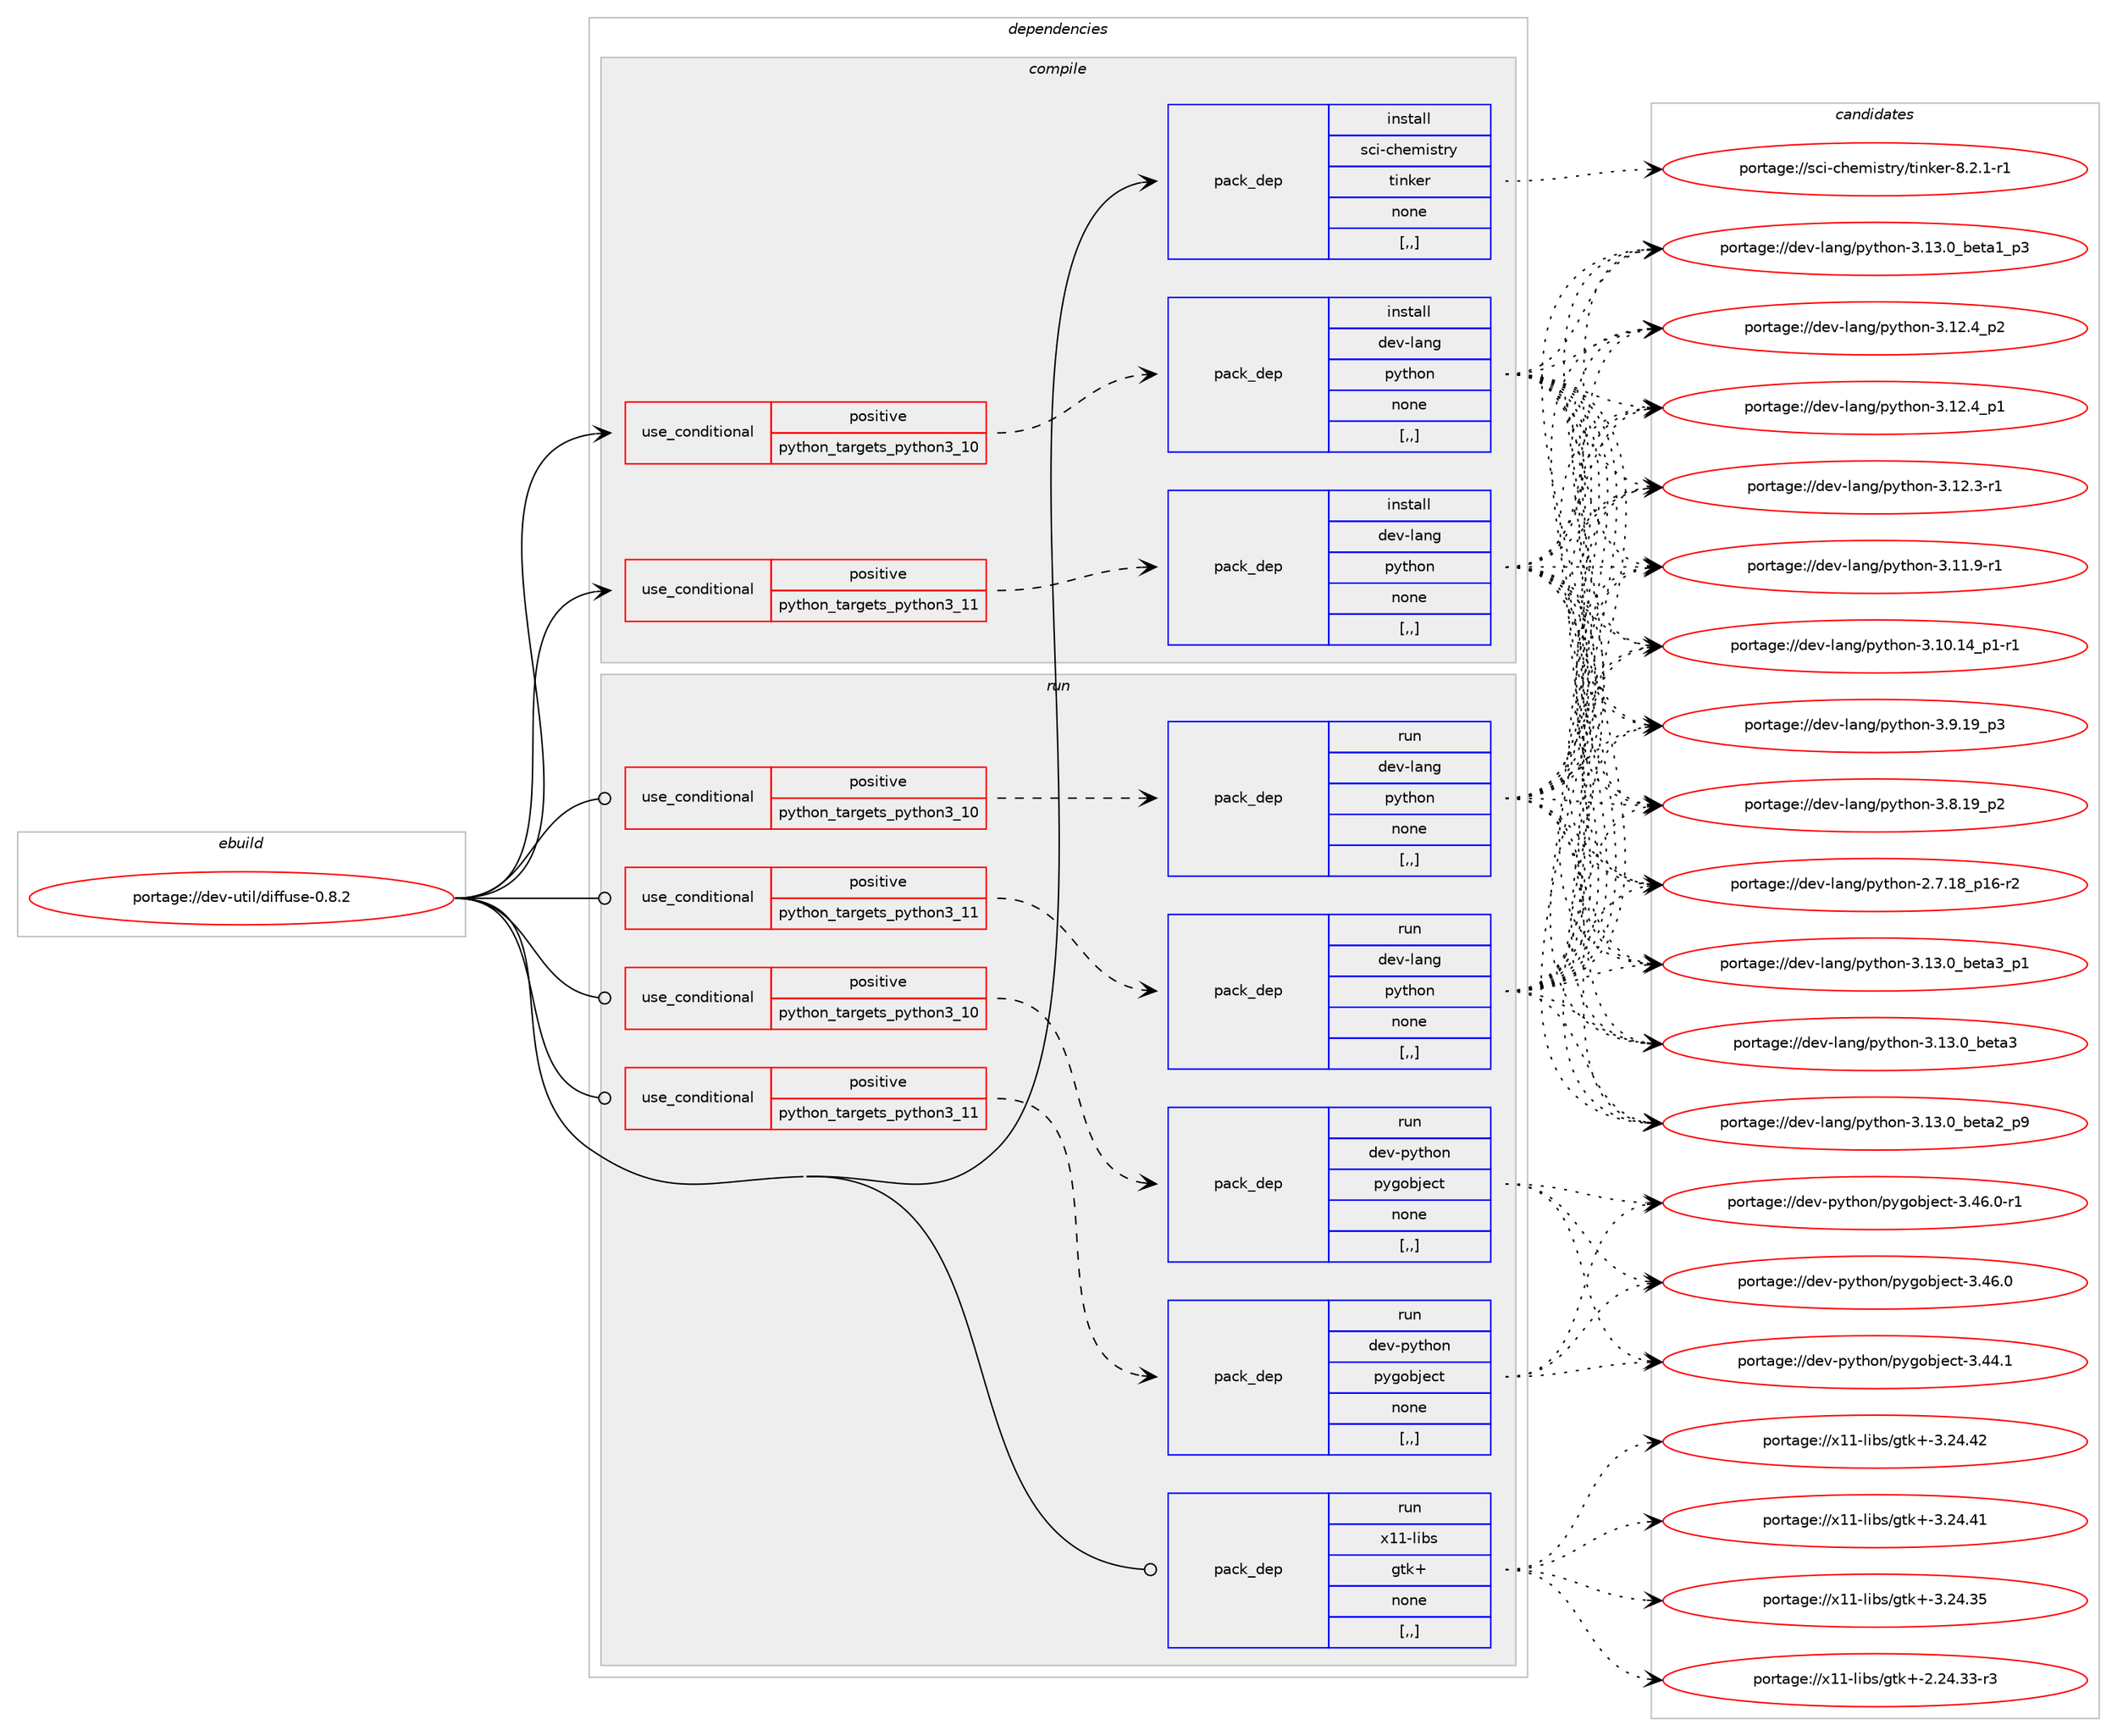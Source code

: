 digraph prolog {

# *************
# Graph options
# *************

newrank=true;
concentrate=true;
compound=true;
graph [rankdir=LR,fontname=Helvetica,fontsize=10,ranksep=1.5];#, ranksep=2.5, nodesep=0.2];
edge  [arrowhead=vee];
node  [fontname=Helvetica,fontsize=10];

# **********
# The ebuild
# **********

subgraph cluster_leftcol {
color=gray;
label=<<i>ebuild</i>>;
id [label="portage://dev-util/diffuse-0.8.2", color=red, width=4, href="../dev-util/diffuse-0.8.2.svg"];
}

# ****************
# The dependencies
# ****************

subgraph cluster_midcol {
color=gray;
label=<<i>dependencies</i>>;
subgraph cluster_compile {
fillcolor="#eeeeee";
style=filled;
label=<<i>compile</i>>;
subgraph cond60251 {
dependency213732 [label=<<TABLE BORDER="0" CELLBORDER="1" CELLSPACING="0" CELLPADDING="4"><TR><TD ROWSPAN="3" CELLPADDING="10">use_conditional</TD></TR><TR><TD>positive</TD></TR><TR><TD>python_targets_python3_10</TD></TR></TABLE>>, shape=none, color=red];
subgraph pack152059 {
dependency213733 [label=<<TABLE BORDER="0" CELLBORDER="1" CELLSPACING="0" CELLPADDING="4" WIDTH="220"><TR><TD ROWSPAN="6" CELLPADDING="30">pack_dep</TD></TR><TR><TD WIDTH="110">install</TD></TR><TR><TD>dev-lang</TD></TR><TR><TD>python</TD></TR><TR><TD>none</TD></TR><TR><TD>[,,]</TD></TR></TABLE>>, shape=none, color=blue];
}
dependency213732:e -> dependency213733:w [weight=20,style="dashed",arrowhead="vee"];
}
id:e -> dependency213732:w [weight=20,style="solid",arrowhead="vee"];
subgraph cond60252 {
dependency213734 [label=<<TABLE BORDER="0" CELLBORDER="1" CELLSPACING="0" CELLPADDING="4"><TR><TD ROWSPAN="3" CELLPADDING="10">use_conditional</TD></TR><TR><TD>positive</TD></TR><TR><TD>python_targets_python3_11</TD></TR></TABLE>>, shape=none, color=red];
subgraph pack152060 {
dependency213735 [label=<<TABLE BORDER="0" CELLBORDER="1" CELLSPACING="0" CELLPADDING="4" WIDTH="220"><TR><TD ROWSPAN="6" CELLPADDING="30">pack_dep</TD></TR><TR><TD WIDTH="110">install</TD></TR><TR><TD>dev-lang</TD></TR><TR><TD>python</TD></TR><TR><TD>none</TD></TR><TR><TD>[,,]</TD></TR></TABLE>>, shape=none, color=blue];
}
dependency213734:e -> dependency213735:w [weight=20,style="dashed",arrowhead="vee"];
}
id:e -> dependency213734:w [weight=20,style="solid",arrowhead="vee"];
subgraph pack152061 {
dependency213736 [label=<<TABLE BORDER="0" CELLBORDER="1" CELLSPACING="0" CELLPADDING="4" WIDTH="220"><TR><TD ROWSPAN="6" CELLPADDING="30">pack_dep</TD></TR><TR><TD WIDTH="110">install</TD></TR><TR><TD>sci-chemistry</TD></TR><TR><TD>tinker</TD></TR><TR><TD>none</TD></TR><TR><TD>[,,]</TD></TR></TABLE>>, shape=none, color=blue];
}
id:e -> dependency213736:w [weight=20,style="solid",arrowhead="vee"];
}
subgraph cluster_compileandrun {
fillcolor="#eeeeee";
style=filled;
label=<<i>compile and run</i>>;
}
subgraph cluster_run {
fillcolor="#eeeeee";
style=filled;
label=<<i>run</i>>;
subgraph cond60253 {
dependency213737 [label=<<TABLE BORDER="0" CELLBORDER="1" CELLSPACING="0" CELLPADDING="4"><TR><TD ROWSPAN="3" CELLPADDING="10">use_conditional</TD></TR><TR><TD>positive</TD></TR><TR><TD>python_targets_python3_10</TD></TR></TABLE>>, shape=none, color=red];
subgraph pack152062 {
dependency213738 [label=<<TABLE BORDER="0" CELLBORDER="1" CELLSPACING="0" CELLPADDING="4" WIDTH="220"><TR><TD ROWSPAN="6" CELLPADDING="30">pack_dep</TD></TR><TR><TD WIDTH="110">run</TD></TR><TR><TD>dev-lang</TD></TR><TR><TD>python</TD></TR><TR><TD>none</TD></TR><TR><TD>[,,]</TD></TR></TABLE>>, shape=none, color=blue];
}
dependency213737:e -> dependency213738:w [weight=20,style="dashed",arrowhead="vee"];
}
id:e -> dependency213737:w [weight=20,style="solid",arrowhead="odot"];
subgraph cond60254 {
dependency213739 [label=<<TABLE BORDER="0" CELLBORDER="1" CELLSPACING="0" CELLPADDING="4"><TR><TD ROWSPAN="3" CELLPADDING="10">use_conditional</TD></TR><TR><TD>positive</TD></TR><TR><TD>python_targets_python3_10</TD></TR></TABLE>>, shape=none, color=red];
subgraph pack152063 {
dependency213740 [label=<<TABLE BORDER="0" CELLBORDER="1" CELLSPACING="0" CELLPADDING="4" WIDTH="220"><TR><TD ROWSPAN="6" CELLPADDING="30">pack_dep</TD></TR><TR><TD WIDTH="110">run</TD></TR><TR><TD>dev-python</TD></TR><TR><TD>pygobject</TD></TR><TR><TD>none</TD></TR><TR><TD>[,,]</TD></TR></TABLE>>, shape=none, color=blue];
}
dependency213739:e -> dependency213740:w [weight=20,style="dashed",arrowhead="vee"];
}
id:e -> dependency213739:w [weight=20,style="solid",arrowhead="odot"];
subgraph cond60255 {
dependency213741 [label=<<TABLE BORDER="0" CELLBORDER="1" CELLSPACING="0" CELLPADDING="4"><TR><TD ROWSPAN="3" CELLPADDING="10">use_conditional</TD></TR><TR><TD>positive</TD></TR><TR><TD>python_targets_python3_11</TD></TR></TABLE>>, shape=none, color=red];
subgraph pack152064 {
dependency213742 [label=<<TABLE BORDER="0" CELLBORDER="1" CELLSPACING="0" CELLPADDING="4" WIDTH="220"><TR><TD ROWSPAN="6" CELLPADDING="30">pack_dep</TD></TR><TR><TD WIDTH="110">run</TD></TR><TR><TD>dev-lang</TD></TR><TR><TD>python</TD></TR><TR><TD>none</TD></TR><TR><TD>[,,]</TD></TR></TABLE>>, shape=none, color=blue];
}
dependency213741:e -> dependency213742:w [weight=20,style="dashed",arrowhead="vee"];
}
id:e -> dependency213741:w [weight=20,style="solid",arrowhead="odot"];
subgraph cond60256 {
dependency213743 [label=<<TABLE BORDER="0" CELLBORDER="1" CELLSPACING="0" CELLPADDING="4"><TR><TD ROWSPAN="3" CELLPADDING="10">use_conditional</TD></TR><TR><TD>positive</TD></TR><TR><TD>python_targets_python3_11</TD></TR></TABLE>>, shape=none, color=red];
subgraph pack152065 {
dependency213744 [label=<<TABLE BORDER="0" CELLBORDER="1" CELLSPACING="0" CELLPADDING="4" WIDTH="220"><TR><TD ROWSPAN="6" CELLPADDING="30">pack_dep</TD></TR><TR><TD WIDTH="110">run</TD></TR><TR><TD>dev-python</TD></TR><TR><TD>pygobject</TD></TR><TR><TD>none</TD></TR><TR><TD>[,,]</TD></TR></TABLE>>, shape=none, color=blue];
}
dependency213743:e -> dependency213744:w [weight=20,style="dashed",arrowhead="vee"];
}
id:e -> dependency213743:w [weight=20,style="solid",arrowhead="odot"];
subgraph pack152066 {
dependency213745 [label=<<TABLE BORDER="0" CELLBORDER="1" CELLSPACING="0" CELLPADDING="4" WIDTH="220"><TR><TD ROWSPAN="6" CELLPADDING="30">pack_dep</TD></TR><TR><TD WIDTH="110">run</TD></TR><TR><TD>x11-libs</TD></TR><TR><TD>gtk+</TD></TR><TR><TD>none</TD></TR><TR><TD>[,,]</TD></TR></TABLE>>, shape=none, color=blue];
}
id:e -> dependency213745:w [weight=20,style="solid",arrowhead="odot"];
}
}

# **************
# The candidates
# **************

subgraph cluster_choices {
rank=same;
color=gray;
label=<<i>candidates</i>>;

subgraph choice152059 {
color=black;
nodesep=1;
choice10010111845108971101034711212111610411111045514649514648959810111697519511249 [label="portage://dev-lang/python-3.13.0_beta3_p1", color=red, width=4,href="../dev-lang/python-3.13.0_beta3_p1.svg"];
choice1001011184510897110103471121211161041111104551464951464895981011169751 [label="portage://dev-lang/python-3.13.0_beta3", color=red, width=4,href="../dev-lang/python-3.13.0_beta3.svg"];
choice10010111845108971101034711212111610411111045514649514648959810111697509511257 [label="portage://dev-lang/python-3.13.0_beta2_p9", color=red, width=4,href="../dev-lang/python-3.13.0_beta2_p9.svg"];
choice10010111845108971101034711212111610411111045514649514648959810111697499511251 [label="portage://dev-lang/python-3.13.0_beta1_p3", color=red, width=4,href="../dev-lang/python-3.13.0_beta1_p3.svg"];
choice100101118451089711010347112121116104111110455146495046529511250 [label="portage://dev-lang/python-3.12.4_p2", color=red, width=4,href="../dev-lang/python-3.12.4_p2.svg"];
choice100101118451089711010347112121116104111110455146495046529511249 [label="portage://dev-lang/python-3.12.4_p1", color=red, width=4,href="../dev-lang/python-3.12.4_p1.svg"];
choice100101118451089711010347112121116104111110455146495046514511449 [label="portage://dev-lang/python-3.12.3-r1", color=red, width=4,href="../dev-lang/python-3.12.3-r1.svg"];
choice100101118451089711010347112121116104111110455146494946574511449 [label="portage://dev-lang/python-3.11.9-r1", color=red, width=4,href="../dev-lang/python-3.11.9-r1.svg"];
choice100101118451089711010347112121116104111110455146494846495295112494511449 [label="portage://dev-lang/python-3.10.14_p1-r1", color=red, width=4,href="../dev-lang/python-3.10.14_p1-r1.svg"];
choice100101118451089711010347112121116104111110455146574649579511251 [label="portage://dev-lang/python-3.9.19_p3", color=red, width=4,href="../dev-lang/python-3.9.19_p3.svg"];
choice100101118451089711010347112121116104111110455146564649579511250 [label="portage://dev-lang/python-3.8.19_p2", color=red, width=4,href="../dev-lang/python-3.8.19_p2.svg"];
choice100101118451089711010347112121116104111110455046554649569511249544511450 [label="portage://dev-lang/python-2.7.18_p16-r2", color=red, width=4,href="../dev-lang/python-2.7.18_p16-r2.svg"];
dependency213733:e -> choice10010111845108971101034711212111610411111045514649514648959810111697519511249:w [style=dotted,weight="100"];
dependency213733:e -> choice1001011184510897110103471121211161041111104551464951464895981011169751:w [style=dotted,weight="100"];
dependency213733:e -> choice10010111845108971101034711212111610411111045514649514648959810111697509511257:w [style=dotted,weight="100"];
dependency213733:e -> choice10010111845108971101034711212111610411111045514649514648959810111697499511251:w [style=dotted,weight="100"];
dependency213733:e -> choice100101118451089711010347112121116104111110455146495046529511250:w [style=dotted,weight="100"];
dependency213733:e -> choice100101118451089711010347112121116104111110455146495046529511249:w [style=dotted,weight="100"];
dependency213733:e -> choice100101118451089711010347112121116104111110455146495046514511449:w [style=dotted,weight="100"];
dependency213733:e -> choice100101118451089711010347112121116104111110455146494946574511449:w [style=dotted,weight="100"];
dependency213733:e -> choice100101118451089711010347112121116104111110455146494846495295112494511449:w [style=dotted,weight="100"];
dependency213733:e -> choice100101118451089711010347112121116104111110455146574649579511251:w [style=dotted,weight="100"];
dependency213733:e -> choice100101118451089711010347112121116104111110455146564649579511250:w [style=dotted,weight="100"];
dependency213733:e -> choice100101118451089711010347112121116104111110455046554649569511249544511450:w [style=dotted,weight="100"];
}
subgraph choice152060 {
color=black;
nodesep=1;
choice10010111845108971101034711212111610411111045514649514648959810111697519511249 [label="portage://dev-lang/python-3.13.0_beta3_p1", color=red, width=4,href="../dev-lang/python-3.13.0_beta3_p1.svg"];
choice1001011184510897110103471121211161041111104551464951464895981011169751 [label="portage://dev-lang/python-3.13.0_beta3", color=red, width=4,href="../dev-lang/python-3.13.0_beta3.svg"];
choice10010111845108971101034711212111610411111045514649514648959810111697509511257 [label="portage://dev-lang/python-3.13.0_beta2_p9", color=red, width=4,href="../dev-lang/python-3.13.0_beta2_p9.svg"];
choice10010111845108971101034711212111610411111045514649514648959810111697499511251 [label="portage://dev-lang/python-3.13.0_beta1_p3", color=red, width=4,href="../dev-lang/python-3.13.0_beta1_p3.svg"];
choice100101118451089711010347112121116104111110455146495046529511250 [label="portage://dev-lang/python-3.12.4_p2", color=red, width=4,href="../dev-lang/python-3.12.4_p2.svg"];
choice100101118451089711010347112121116104111110455146495046529511249 [label="portage://dev-lang/python-3.12.4_p1", color=red, width=4,href="../dev-lang/python-3.12.4_p1.svg"];
choice100101118451089711010347112121116104111110455146495046514511449 [label="portage://dev-lang/python-3.12.3-r1", color=red, width=4,href="../dev-lang/python-3.12.3-r1.svg"];
choice100101118451089711010347112121116104111110455146494946574511449 [label="portage://dev-lang/python-3.11.9-r1", color=red, width=4,href="../dev-lang/python-3.11.9-r1.svg"];
choice100101118451089711010347112121116104111110455146494846495295112494511449 [label="portage://dev-lang/python-3.10.14_p1-r1", color=red, width=4,href="../dev-lang/python-3.10.14_p1-r1.svg"];
choice100101118451089711010347112121116104111110455146574649579511251 [label="portage://dev-lang/python-3.9.19_p3", color=red, width=4,href="../dev-lang/python-3.9.19_p3.svg"];
choice100101118451089711010347112121116104111110455146564649579511250 [label="portage://dev-lang/python-3.8.19_p2", color=red, width=4,href="../dev-lang/python-3.8.19_p2.svg"];
choice100101118451089711010347112121116104111110455046554649569511249544511450 [label="portage://dev-lang/python-2.7.18_p16-r2", color=red, width=4,href="../dev-lang/python-2.7.18_p16-r2.svg"];
dependency213735:e -> choice10010111845108971101034711212111610411111045514649514648959810111697519511249:w [style=dotted,weight="100"];
dependency213735:e -> choice1001011184510897110103471121211161041111104551464951464895981011169751:w [style=dotted,weight="100"];
dependency213735:e -> choice10010111845108971101034711212111610411111045514649514648959810111697509511257:w [style=dotted,weight="100"];
dependency213735:e -> choice10010111845108971101034711212111610411111045514649514648959810111697499511251:w [style=dotted,weight="100"];
dependency213735:e -> choice100101118451089711010347112121116104111110455146495046529511250:w [style=dotted,weight="100"];
dependency213735:e -> choice100101118451089711010347112121116104111110455146495046529511249:w [style=dotted,weight="100"];
dependency213735:e -> choice100101118451089711010347112121116104111110455146495046514511449:w [style=dotted,weight="100"];
dependency213735:e -> choice100101118451089711010347112121116104111110455146494946574511449:w [style=dotted,weight="100"];
dependency213735:e -> choice100101118451089711010347112121116104111110455146494846495295112494511449:w [style=dotted,weight="100"];
dependency213735:e -> choice100101118451089711010347112121116104111110455146574649579511251:w [style=dotted,weight="100"];
dependency213735:e -> choice100101118451089711010347112121116104111110455146564649579511250:w [style=dotted,weight="100"];
dependency213735:e -> choice100101118451089711010347112121116104111110455046554649569511249544511450:w [style=dotted,weight="100"];
}
subgraph choice152061 {
color=black;
nodesep=1;
choice115991054599104101109105115116114121471161051101071011144556465046494511449 [label="portage://sci-chemistry/tinker-8.2.1-r1", color=red, width=4,href="../sci-chemistry/tinker-8.2.1-r1.svg"];
dependency213736:e -> choice115991054599104101109105115116114121471161051101071011144556465046494511449:w [style=dotted,weight="100"];
}
subgraph choice152062 {
color=black;
nodesep=1;
choice10010111845108971101034711212111610411111045514649514648959810111697519511249 [label="portage://dev-lang/python-3.13.0_beta3_p1", color=red, width=4,href="../dev-lang/python-3.13.0_beta3_p1.svg"];
choice1001011184510897110103471121211161041111104551464951464895981011169751 [label="portage://dev-lang/python-3.13.0_beta3", color=red, width=4,href="../dev-lang/python-3.13.0_beta3.svg"];
choice10010111845108971101034711212111610411111045514649514648959810111697509511257 [label="portage://dev-lang/python-3.13.0_beta2_p9", color=red, width=4,href="../dev-lang/python-3.13.0_beta2_p9.svg"];
choice10010111845108971101034711212111610411111045514649514648959810111697499511251 [label="portage://dev-lang/python-3.13.0_beta1_p3", color=red, width=4,href="../dev-lang/python-3.13.0_beta1_p3.svg"];
choice100101118451089711010347112121116104111110455146495046529511250 [label="portage://dev-lang/python-3.12.4_p2", color=red, width=4,href="../dev-lang/python-3.12.4_p2.svg"];
choice100101118451089711010347112121116104111110455146495046529511249 [label="portage://dev-lang/python-3.12.4_p1", color=red, width=4,href="../dev-lang/python-3.12.4_p1.svg"];
choice100101118451089711010347112121116104111110455146495046514511449 [label="portage://dev-lang/python-3.12.3-r1", color=red, width=4,href="../dev-lang/python-3.12.3-r1.svg"];
choice100101118451089711010347112121116104111110455146494946574511449 [label="portage://dev-lang/python-3.11.9-r1", color=red, width=4,href="../dev-lang/python-3.11.9-r1.svg"];
choice100101118451089711010347112121116104111110455146494846495295112494511449 [label="portage://dev-lang/python-3.10.14_p1-r1", color=red, width=4,href="../dev-lang/python-3.10.14_p1-r1.svg"];
choice100101118451089711010347112121116104111110455146574649579511251 [label="portage://dev-lang/python-3.9.19_p3", color=red, width=4,href="../dev-lang/python-3.9.19_p3.svg"];
choice100101118451089711010347112121116104111110455146564649579511250 [label="portage://dev-lang/python-3.8.19_p2", color=red, width=4,href="../dev-lang/python-3.8.19_p2.svg"];
choice100101118451089711010347112121116104111110455046554649569511249544511450 [label="portage://dev-lang/python-2.7.18_p16-r2", color=red, width=4,href="../dev-lang/python-2.7.18_p16-r2.svg"];
dependency213738:e -> choice10010111845108971101034711212111610411111045514649514648959810111697519511249:w [style=dotted,weight="100"];
dependency213738:e -> choice1001011184510897110103471121211161041111104551464951464895981011169751:w [style=dotted,weight="100"];
dependency213738:e -> choice10010111845108971101034711212111610411111045514649514648959810111697509511257:w [style=dotted,weight="100"];
dependency213738:e -> choice10010111845108971101034711212111610411111045514649514648959810111697499511251:w [style=dotted,weight="100"];
dependency213738:e -> choice100101118451089711010347112121116104111110455146495046529511250:w [style=dotted,weight="100"];
dependency213738:e -> choice100101118451089711010347112121116104111110455146495046529511249:w [style=dotted,weight="100"];
dependency213738:e -> choice100101118451089711010347112121116104111110455146495046514511449:w [style=dotted,weight="100"];
dependency213738:e -> choice100101118451089711010347112121116104111110455146494946574511449:w [style=dotted,weight="100"];
dependency213738:e -> choice100101118451089711010347112121116104111110455146494846495295112494511449:w [style=dotted,weight="100"];
dependency213738:e -> choice100101118451089711010347112121116104111110455146574649579511251:w [style=dotted,weight="100"];
dependency213738:e -> choice100101118451089711010347112121116104111110455146564649579511250:w [style=dotted,weight="100"];
dependency213738:e -> choice100101118451089711010347112121116104111110455046554649569511249544511450:w [style=dotted,weight="100"];
}
subgraph choice152063 {
color=black;
nodesep=1;
choice10010111845112121116104111110471121211031119810610199116455146525446484511449 [label="portage://dev-python/pygobject-3.46.0-r1", color=red, width=4,href="../dev-python/pygobject-3.46.0-r1.svg"];
choice1001011184511212111610411111047112121103111981061019911645514652544648 [label="portage://dev-python/pygobject-3.46.0", color=red, width=4,href="../dev-python/pygobject-3.46.0.svg"];
choice1001011184511212111610411111047112121103111981061019911645514652524649 [label="portage://dev-python/pygobject-3.44.1", color=red, width=4,href="../dev-python/pygobject-3.44.1.svg"];
dependency213740:e -> choice10010111845112121116104111110471121211031119810610199116455146525446484511449:w [style=dotted,weight="100"];
dependency213740:e -> choice1001011184511212111610411111047112121103111981061019911645514652544648:w [style=dotted,weight="100"];
dependency213740:e -> choice1001011184511212111610411111047112121103111981061019911645514652524649:w [style=dotted,weight="100"];
}
subgraph choice152064 {
color=black;
nodesep=1;
choice10010111845108971101034711212111610411111045514649514648959810111697519511249 [label="portage://dev-lang/python-3.13.0_beta3_p1", color=red, width=4,href="../dev-lang/python-3.13.0_beta3_p1.svg"];
choice1001011184510897110103471121211161041111104551464951464895981011169751 [label="portage://dev-lang/python-3.13.0_beta3", color=red, width=4,href="../dev-lang/python-3.13.0_beta3.svg"];
choice10010111845108971101034711212111610411111045514649514648959810111697509511257 [label="portage://dev-lang/python-3.13.0_beta2_p9", color=red, width=4,href="../dev-lang/python-3.13.0_beta2_p9.svg"];
choice10010111845108971101034711212111610411111045514649514648959810111697499511251 [label="portage://dev-lang/python-3.13.0_beta1_p3", color=red, width=4,href="../dev-lang/python-3.13.0_beta1_p3.svg"];
choice100101118451089711010347112121116104111110455146495046529511250 [label="portage://dev-lang/python-3.12.4_p2", color=red, width=4,href="../dev-lang/python-3.12.4_p2.svg"];
choice100101118451089711010347112121116104111110455146495046529511249 [label="portage://dev-lang/python-3.12.4_p1", color=red, width=4,href="../dev-lang/python-3.12.4_p1.svg"];
choice100101118451089711010347112121116104111110455146495046514511449 [label="portage://dev-lang/python-3.12.3-r1", color=red, width=4,href="../dev-lang/python-3.12.3-r1.svg"];
choice100101118451089711010347112121116104111110455146494946574511449 [label="portage://dev-lang/python-3.11.9-r1", color=red, width=4,href="../dev-lang/python-3.11.9-r1.svg"];
choice100101118451089711010347112121116104111110455146494846495295112494511449 [label="portage://dev-lang/python-3.10.14_p1-r1", color=red, width=4,href="../dev-lang/python-3.10.14_p1-r1.svg"];
choice100101118451089711010347112121116104111110455146574649579511251 [label="portage://dev-lang/python-3.9.19_p3", color=red, width=4,href="../dev-lang/python-3.9.19_p3.svg"];
choice100101118451089711010347112121116104111110455146564649579511250 [label="portage://dev-lang/python-3.8.19_p2", color=red, width=4,href="../dev-lang/python-3.8.19_p2.svg"];
choice100101118451089711010347112121116104111110455046554649569511249544511450 [label="portage://dev-lang/python-2.7.18_p16-r2", color=red, width=4,href="../dev-lang/python-2.7.18_p16-r2.svg"];
dependency213742:e -> choice10010111845108971101034711212111610411111045514649514648959810111697519511249:w [style=dotted,weight="100"];
dependency213742:e -> choice1001011184510897110103471121211161041111104551464951464895981011169751:w [style=dotted,weight="100"];
dependency213742:e -> choice10010111845108971101034711212111610411111045514649514648959810111697509511257:w [style=dotted,weight="100"];
dependency213742:e -> choice10010111845108971101034711212111610411111045514649514648959810111697499511251:w [style=dotted,weight="100"];
dependency213742:e -> choice100101118451089711010347112121116104111110455146495046529511250:w [style=dotted,weight="100"];
dependency213742:e -> choice100101118451089711010347112121116104111110455146495046529511249:w [style=dotted,weight="100"];
dependency213742:e -> choice100101118451089711010347112121116104111110455146495046514511449:w [style=dotted,weight="100"];
dependency213742:e -> choice100101118451089711010347112121116104111110455146494946574511449:w [style=dotted,weight="100"];
dependency213742:e -> choice100101118451089711010347112121116104111110455146494846495295112494511449:w [style=dotted,weight="100"];
dependency213742:e -> choice100101118451089711010347112121116104111110455146574649579511251:w [style=dotted,weight="100"];
dependency213742:e -> choice100101118451089711010347112121116104111110455146564649579511250:w [style=dotted,weight="100"];
dependency213742:e -> choice100101118451089711010347112121116104111110455046554649569511249544511450:w [style=dotted,weight="100"];
}
subgraph choice152065 {
color=black;
nodesep=1;
choice10010111845112121116104111110471121211031119810610199116455146525446484511449 [label="portage://dev-python/pygobject-3.46.0-r1", color=red, width=4,href="../dev-python/pygobject-3.46.0-r1.svg"];
choice1001011184511212111610411111047112121103111981061019911645514652544648 [label="portage://dev-python/pygobject-3.46.0", color=red, width=4,href="../dev-python/pygobject-3.46.0.svg"];
choice1001011184511212111610411111047112121103111981061019911645514652524649 [label="portage://dev-python/pygobject-3.44.1", color=red, width=4,href="../dev-python/pygobject-3.44.1.svg"];
dependency213744:e -> choice10010111845112121116104111110471121211031119810610199116455146525446484511449:w [style=dotted,weight="100"];
dependency213744:e -> choice1001011184511212111610411111047112121103111981061019911645514652544648:w [style=dotted,weight="100"];
dependency213744:e -> choice1001011184511212111610411111047112121103111981061019911645514652524649:w [style=dotted,weight="100"];
}
subgraph choice152066 {
color=black;
nodesep=1;
choice1204949451081059811547103116107434551465052465250 [label="portage://x11-libs/gtk+-3.24.42", color=red, width=4,href="../x11-libs/gtk+-3.24.42.svg"];
choice1204949451081059811547103116107434551465052465249 [label="portage://x11-libs/gtk+-3.24.41", color=red, width=4,href="../x11-libs/gtk+-3.24.41.svg"];
choice1204949451081059811547103116107434551465052465153 [label="portage://x11-libs/gtk+-3.24.35", color=red, width=4,href="../x11-libs/gtk+-3.24.35.svg"];
choice12049494510810598115471031161074345504650524651514511451 [label="portage://x11-libs/gtk+-2.24.33-r3", color=red, width=4,href="../x11-libs/gtk+-2.24.33-r3.svg"];
dependency213745:e -> choice1204949451081059811547103116107434551465052465250:w [style=dotted,weight="100"];
dependency213745:e -> choice1204949451081059811547103116107434551465052465249:w [style=dotted,weight="100"];
dependency213745:e -> choice1204949451081059811547103116107434551465052465153:w [style=dotted,weight="100"];
dependency213745:e -> choice12049494510810598115471031161074345504650524651514511451:w [style=dotted,weight="100"];
}
}

}
